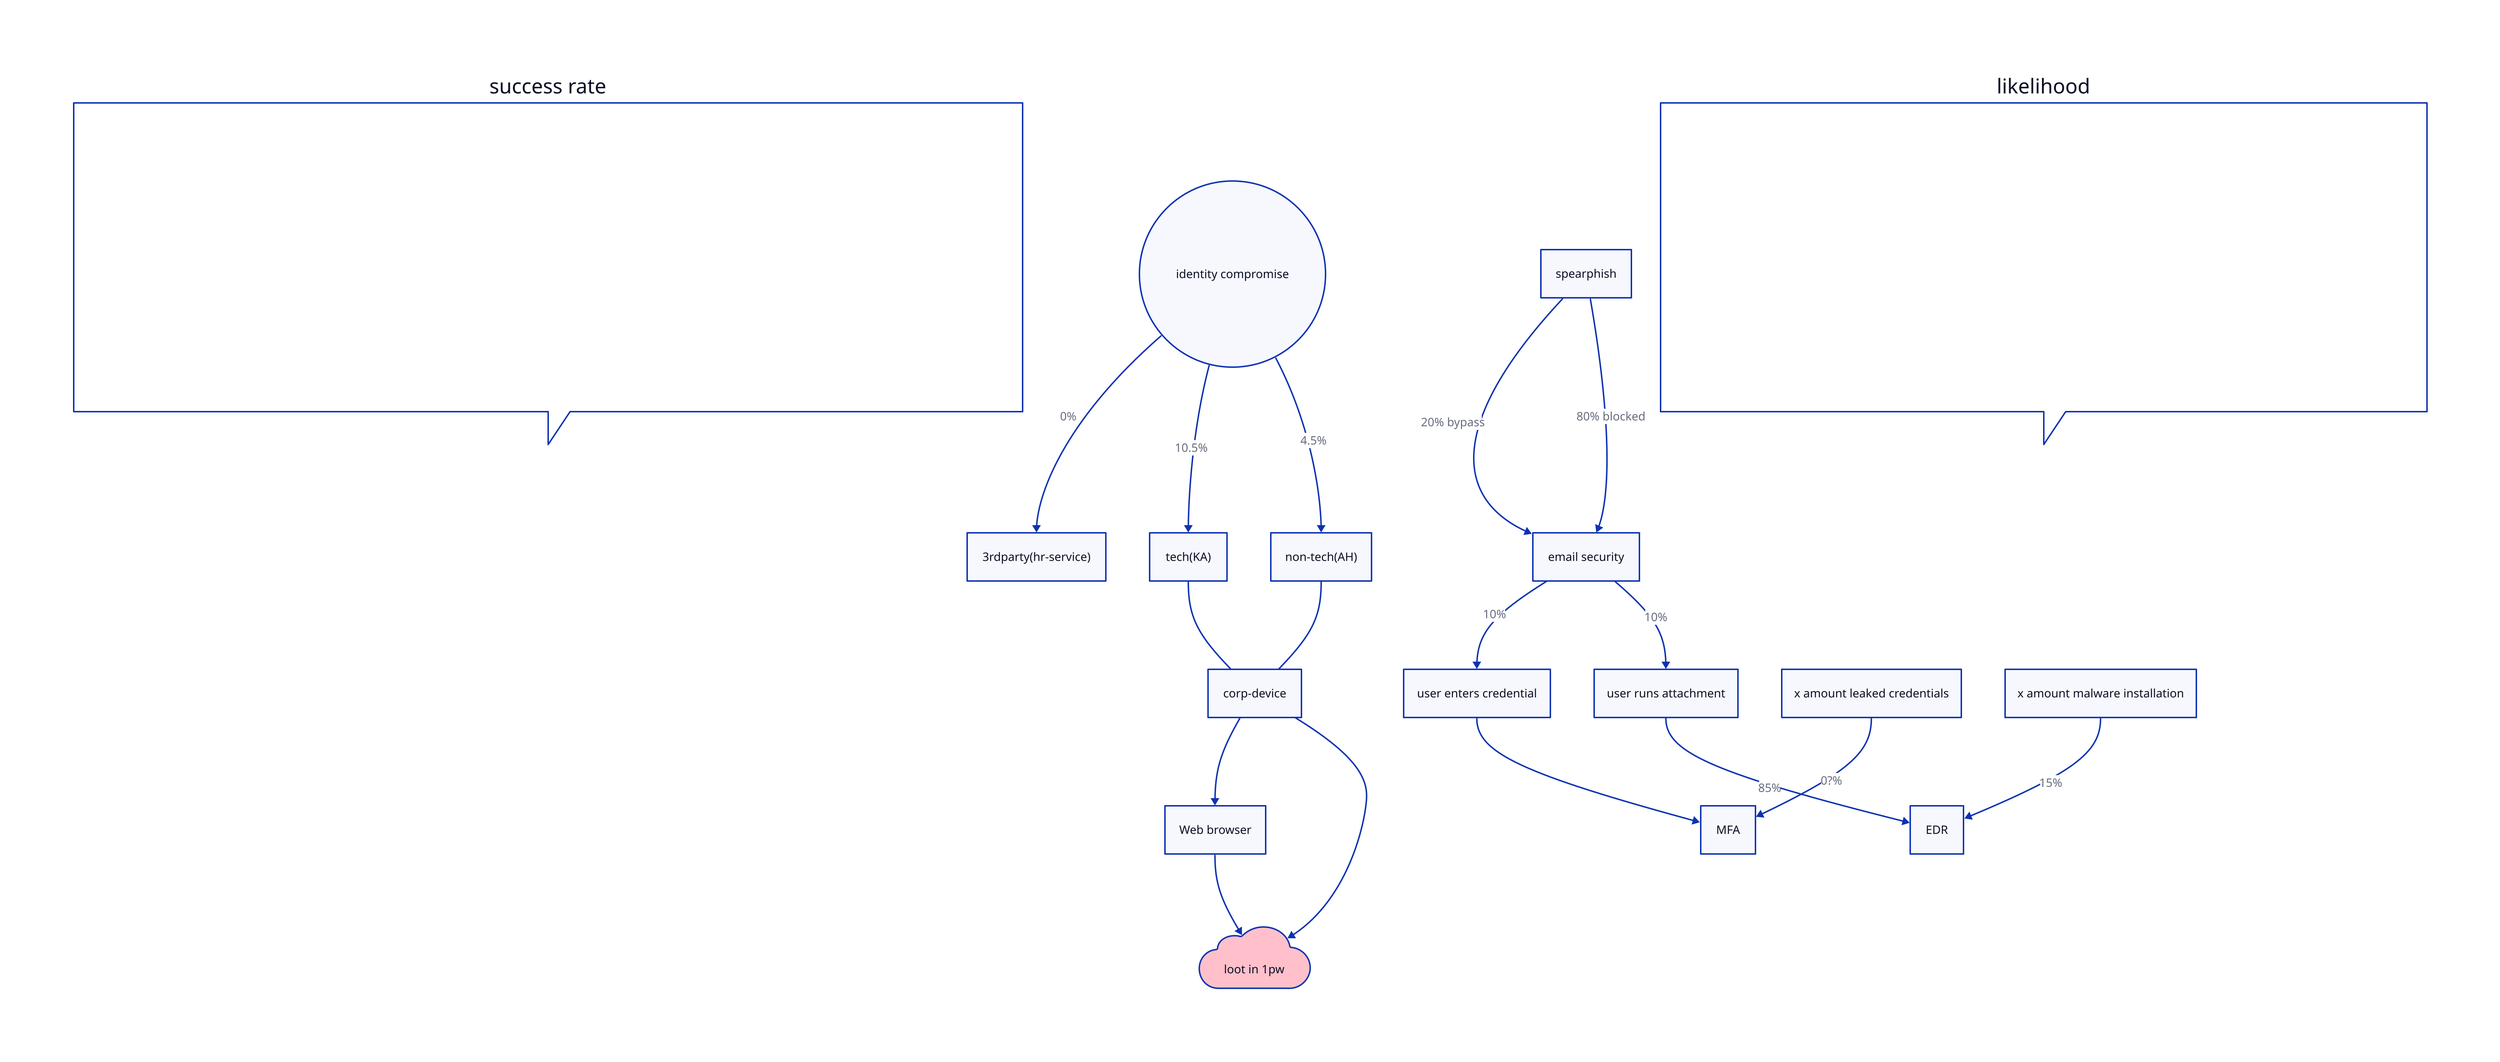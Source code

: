 direction: down
success rate: {
  shape: callout
  explanation: |md
    Brute-forcing a Username and Password: 0% success probability (MFA)

    Credentials Sold on the Dark Web: 0% (proportion of accounts without MFA)

    Spear Phishing Attack: 10% (False Negative rate of our email security gateway?) * 10% (phishing click-through rate) * 0% (proportion of accounts without MFA) = 0% success probability

    Malware Infection: 10% success probability (inverse of detection of 90%)

    _________________________

    Buying Credentials on the Dark Web -> Stealing 1pw secrets: 0% * 70% (proportion of employees with access to the source code) = 0% success probability

    Spear Phishing -> 1pw secrets: 0% * 70% = 0% success probability

    Malware -> 1pw secrets: 15% * 70%/30% = 10.5%/4.5% success probability

    ______________________________

  |
}

likelihood: {
  shape: callout
  explanation: |md
    Likelihood of a Credential Leak on the Dark Web Leading to 1pw secret theft:
    Calculation: Probability of success * Number of occurrences in a year 

    Result: 0% * 0 = 0% (placeholder)

    Likelihood of Spear Phishing Leading to 1pw secret theft:
    Calculation: 0% * 2,400 = (placeholder)

    Likelihood of Malware Leading to 1pw secret theft:
    Calculation: 10.5%/4.5% * 12 = 126%/54% during 1 year

    _________________________

    what happens?

    2 more analysts?

    100 more phishing attacks?

    malware attack increase due to Et3rnalBluuu2029?

  |
}

identity compromise: {
  shape: circle
}

identity compromise -> non-tech(AH): 4.5%
non-tech(AH) -- corp-device

identity compromise -> tech(KA): 10.5%
tech(KA) -- corp-device

identity compromise -> 3rdparty(hr-service): 0%

corp-device -> loot in 1pw
corp-device -> Web browser

Web browser -> loot in 1pw

loot in 1pw: {
  shape: cloud
  style.fill: pink
}

spearphish -> email security: 80% blocked
spearphish -> email security: 20% bypass
email security -> user runs attachment: 10%
user runs attachment -> EDR: 85%
email security -> user enters credential: 10%
user enters credential -> MFA
x amount leaked credentials -> MFA: 0?%
x amount malware installation -> EDR: 15%
